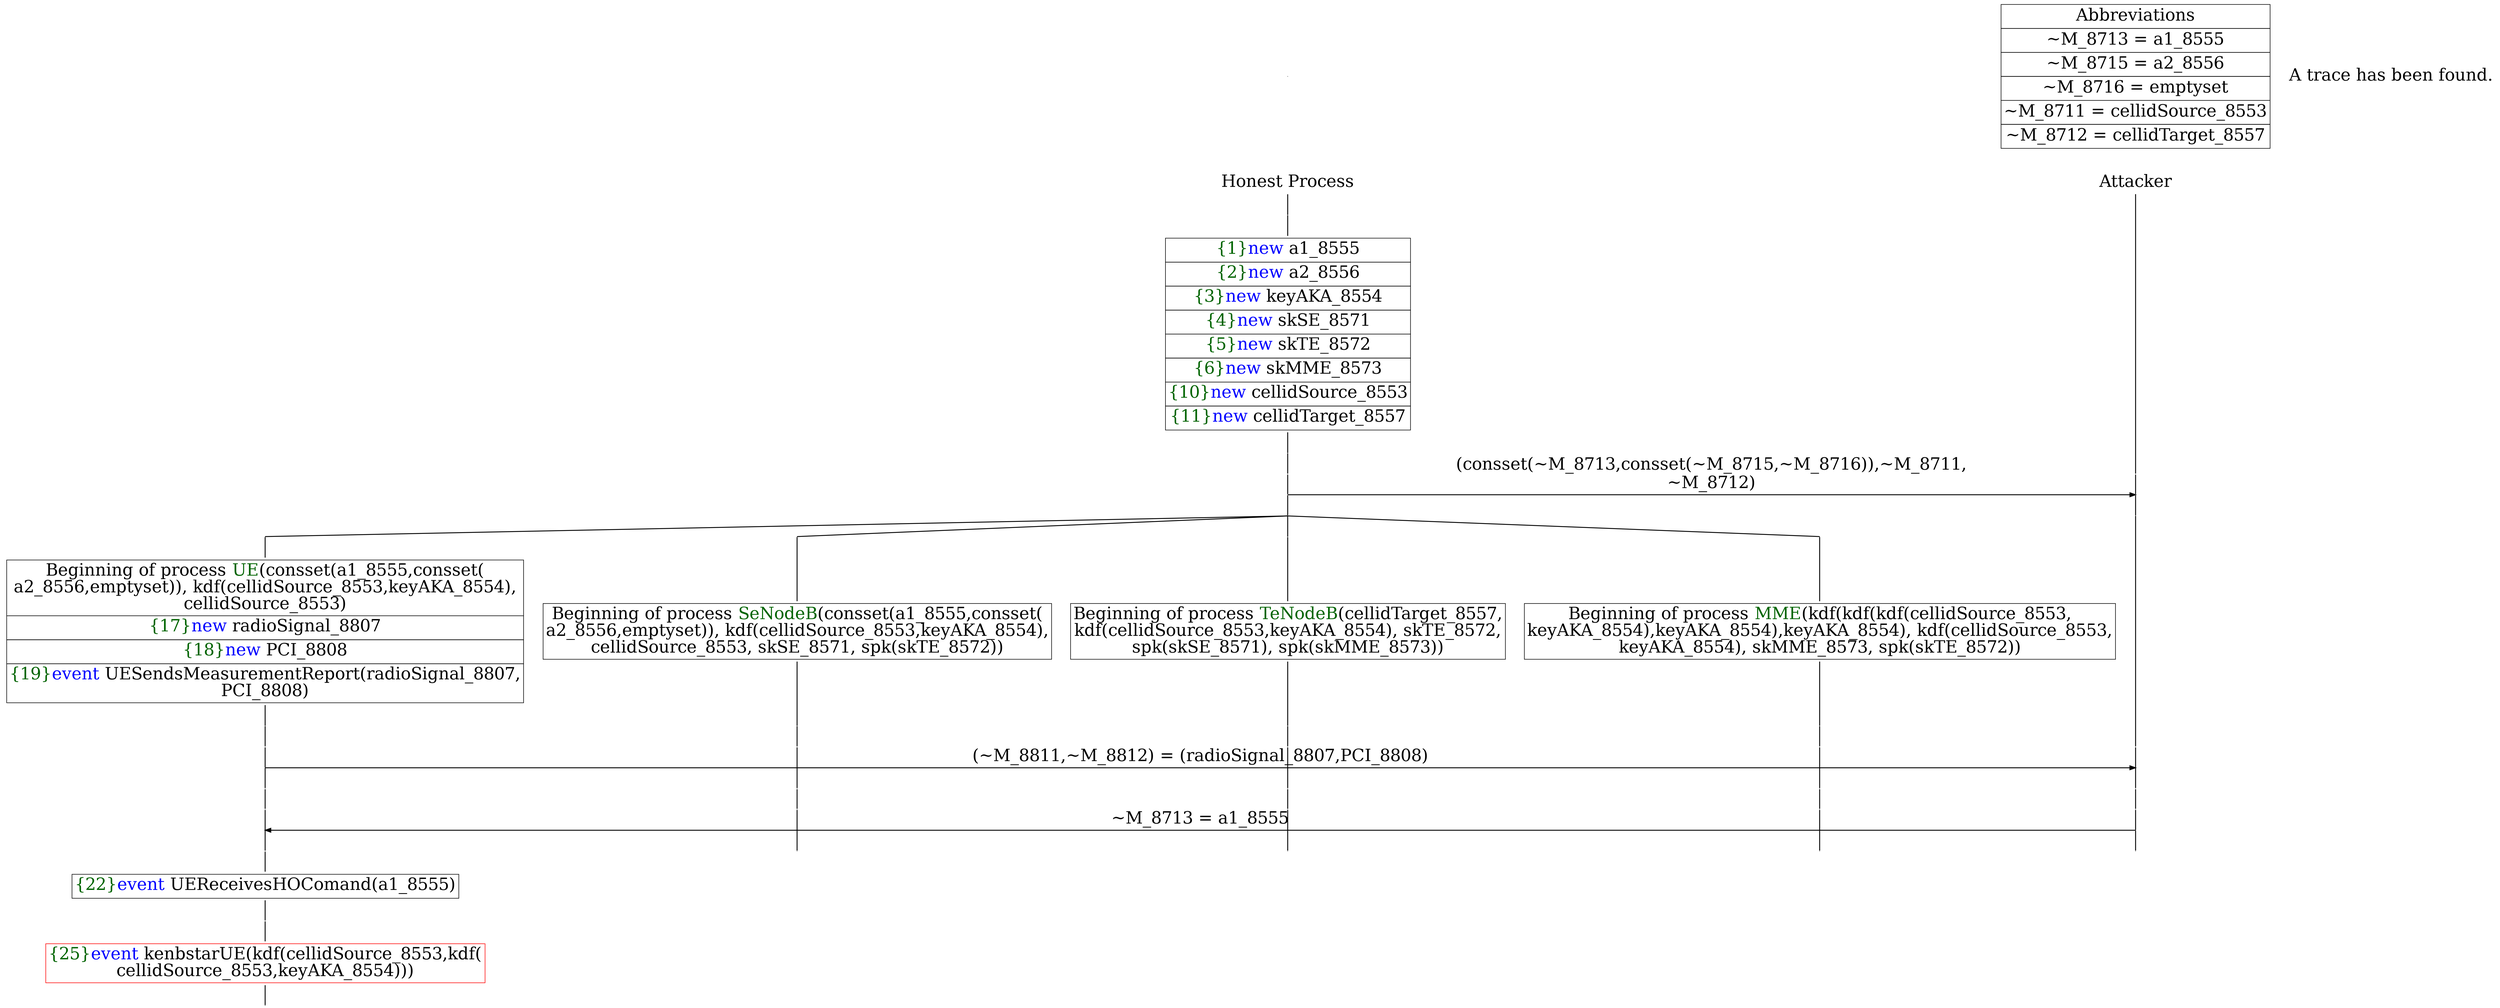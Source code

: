 digraph {
graph [ordering = out]
edge [arrowhead = none, penwidth = 1.6, fontsize = 30]
node [shape = point, width = 0, height = 0, fontsize = 30]
Trace<br/>
[label = <A trace has been found.<br/>
>, shape = plaintext]
P0__0 [label = "Honest Process", shape = plaintext]
P__0 [label = "Attacker", shape = plaintext]
Trace -> P0__0 [label = "", style = invisible, weight = 100]{rank = same; P0__0 P__0}
P0__0 -> P0__1 [label = <>, weight = 100]
P0__1 -> P0__2 [label = <>, weight = 100]
P0__2 [shape = plaintext, label = <<TABLE BORDER="0" CELLBORDER="1" CELLSPACING="0" CELLPADDING="4"> <TR><TD><FONT COLOR="darkgreen">{1}</FONT><FONT COLOR="blue">new </FONT>a1_8555</TD></TR><TR><TD><FONT COLOR="darkgreen">{2}</FONT><FONT COLOR="blue">new </FONT>a2_8556</TD></TR><TR><TD><FONT COLOR="darkgreen">{3}</FONT><FONT COLOR="blue">new </FONT>keyAKA_8554</TD></TR><TR><TD><FONT COLOR="darkgreen">{4}</FONT><FONT COLOR="blue">new </FONT>skSE_8571</TD></TR><TR><TD><FONT COLOR="darkgreen">{5}</FONT><FONT COLOR="blue">new </FONT>skTE_8572</TD></TR><TR><TD><FONT COLOR="darkgreen">{6}</FONT><FONT COLOR="blue">new </FONT>skMME_8573</TD></TR><TR><TD><FONT COLOR="darkgreen">{10}</FONT><FONT COLOR="blue">new </FONT>cellidSource_8553</TD></TR><TR><TD><FONT COLOR="darkgreen">{11}</FONT><FONT COLOR="blue">new </FONT>cellidTarget_8557</TD></TR></TABLE>>]
P0__2 -> P0__3 [label = <>, weight = 100]
P0__3 -> P0__4 [label = <>, weight = 100]
P__0 -> P__1 [label = <>, weight = 100]
{rank = same; P__1 P0__4}
P0__4 -> P0__5 [label = <>, weight = 100]
P__1 -> P__2 [label = <>, weight = 100]
{rank = same; P__2 P0__5}
P0__5 -> P__2 [label = <(consset(~M_8713,consset(~M_8715,~M_8716)),~M_8711,<br/>
~M_8712)>, arrowhead = normal]
P0__5 -> P0__6 [label = <>, weight = 100]
P__2 -> P__3 [label = <>, weight = 100]
{rank = same; P__3 P0__6}
/*RPar */
P0__6 -> P0_3__6 [label = <>]
P0__6 -> P0_2__6 [label = <>]
P0__6 -> P0_1__6 [label = <>]
P0__6 -> P0_0__6 [label = <>]
P0__6 [label = "", fixedsize = false, width = 0, height = 0, shape = none]
{rank = same; P0_0__6 P0_1__6 P0_2__6 P0_3__6}
P0_0__6 -> P0_0__7 [label = <>, weight = 100]
P0_0__7 [shape = plaintext, label = <<TABLE BORDER="0" CELLBORDER="1" CELLSPACING="0" CELLPADDING="4"> <TR><TD>Beginning of process <FONT COLOR="darkgreen">MME</FONT>(kdf(kdf(kdf(cellidSource_8553,<br/>
keyAKA_8554),keyAKA_8554),keyAKA_8554), kdf(cellidSource_8553,<br/>
keyAKA_8554), skMME_8573, spk(skTE_8572))</TD></TR></TABLE>>]
P0_0__7 -> P0_0__8 [label = <>, weight = 100]
P0_1__6 -> P0_1__7 [label = <>, weight = 100]
P0_1__7 [shape = plaintext, label = <<TABLE BORDER="0" CELLBORDER="1" CELLSPACING="0" CELLPADDING="4"> <TR><TD>Beginning of process <FONT COLOR="darkgreen">TeNodeB</FONT>(cellidTarget_8557,<br/>
kdf(cellidSource_8553,keyAKA_8554), skTE_8572,<br/>
spk(skSE_8571), spk(skMME_8573))</TD></TR></TABLE>>]
P0_1__7 -> P0_1__8 [label = <>, weight = 100]
P0_2__6 -> P0_2__7 [label = <>, weight = 100]
P0_2__7 [shape = plaintext, label = <<TABLE BORDER="0" CELLBORDER="1" CELLSPACING="0" CELLPADDING="4"> <TR><TD>Beginning of process <FONT COLOR="darkgreen">SeNodeB</FONT>(consset(a1_8555,consset(<br/>
a2_8556,emptyset)), kdf(cellidSource_8553,keyAKA_8554),<br/>
cellidSource_8553, skSE_8571, spk(skTE_8572))</TD></TR></TABLE>>]
P0_2__7 -> P0_2__8 [label = <>, weight = 100]
P0_3__6 -> P0_3__7 [label = <>, weight = 100]
P0_3__7 [shape = plaintext, label = <<TABLE BORDER="0" CELLBORDER="1" CELLSPACING="0" CELLPADDING="4"> <TR><TD>Beginning of process <FONT COLOR="darkgreen">UE</FONT>(consset(a1_8555,consset(<br/>
a2_8556,emptyset)), kdf(cellidSource_8553,keyAKA_8554),<br/>
cellidSource_8553)</TD></TR><TR><TD><FONT COLOR="darkgreen">{17}</FONT><FONT COLOR="blue">new </FONT>radioSignal_8807</TD></TR><TR><TD><FONT COLOR="darkgreen">{18}</FONT><FONT COLOR="blue">new </FONT>PCI_8808</TD></TR><TR><TD><FONT COLOR="darkgreen">{19}</FONT><FONT COLOR="blue">event</FONT> UESendsMeasurementReport(radioSignal_8807,<br/>
PCI_8808)</TD></TR></TABLE>>]
P0_3__7 -> P0_3__8 [label = <>, weight = 100]
P0_3__8 -> P0_3__9 [label = <>, weight = 100]
P0_2__8 -> P0_2__9 [label = <>, weight = 100]
P0_1__8 -> P0_1__9 [label = <>, weight = 100]
P0_0__8 -> P0_0__9 [label = <>, weight = 100]
P__3 -> P__4 [label = <>, weight = 100]
{rank = same; P__4 P0_0__9 P0_1__9 P0_2__9 P0_3__9}
P0_3__9 -> P0_3__10 [label = <>, weight = 100]
P__4 -> P__5 [label = <>, weight = 100]
{rank = same; P__5 P0_3__10}
P0_3__10 -> P__5 [label = <(~M_8811,~M_8812) = (radioSignal_8807,PCI_8808)>, arrowhead = normal]
P0_3__10 -> P0_3__11 [label = <>, weight = 100]
P0_2__9 -> P0_2__10 [label = <>, weight = 100]
P0_1__9 -> P0_1__10 [label = <>, weight = 100]
P0_0__9 -> P0_0__10 [label = <>, weight = 100]
P__5 -> P__6 [label = <>, weight = 100]
{rank = same; P__6 P0_0__10 P0_1__10 P0_2__10 P0_3__11}
P0_3__11 -> P0_3__12 [label = <>, weight = 100]
P0_2__10 -> P0_2__11 [label = <>, weight = 100]
P0_1__10 -> P0_1__11 [label = <>, weight = 100]
P0_0__10 -> P0_0__11 [label = <>, weight = 100]
P__6 -> P__7 [label = <>, weight = 100]
{rank = same; P__7 P0_0__11 P0_1__11 P0_2__11 P0_3__12}
P0_3__12 -> P0_3__13 [label = <>, weight = 100]
P__7 -> P__8 [label = <>, weight = 100]
{rank = same; P__8 P0_3__13}
P0_3__13 -> P__8 [label = <~M_8713 = a1_8555>, dir = back, arrowhead = normal]
P0_3__13 -> P0_3__14 [label = <>, weight = 100]
P0_2__11 -> P0_2__12 [label = <>, weight = 100]
P0_1__11 -> P0_1__12 [label = <>, weight = 100]
P0_0__11 -> P0_0__12 [label = <>, weight = 100]
P__8 -> P__9 [label = <>, weight = 100]
{rank = same; P__9 P0_0__12 P0_1__12 P0_2__12 P0_3__14}
P0_3__14 -> P0_3__15 [label = <>, weight = 100]
P0_3__15 [shape = plaintext, label = <<TABLE BORDER="0" CELLBORDER="1" CELLSPACING="0" CELLPADDING="4"> <TR><TD><FONT COLOR="darkgreen">{22}</FONT><FONT COLOR="blue">event</FONT> UEReceivesHOComand(a1_8555)</TD></TR></TABLE>>]
P0_3__15 -> P0_3__16 [label = <>, weight = 100]
P0_3__16 -> P0_3__17 [label = <>, weight = 100]
P0_3__17 [color = red, shape = plaintext, label = <<TABLE BORDER="0" CELLBORDER="1" CELLSPACING="0" CELLPADDING="4"> <TR><TD><FONT COLOR="darkgreen">{25}</FONT><FONT COLOR="blue">event</FONT> kenbstarUE(kdf(cellidSource_8553,kdf(<br/>
cellidSource_8553,keyAKA_8554)))</TD></TR></TABLE>>]
P0_3__17 -> P0_3__18 [label = <>, weight = 100]
Abbrev [shape = plaintext, label = <<TABLE BORDER="0" CELLBORDER="1" CELLSPACING="0" CELLPADDING="4"><TR> <TD> Abbreviations </TD></TR><TR><TD>~M_8713 = a1_8555</TD></TR><TR><TD>~M_8715 = a2_8556</TD></TR><TR><TD>~M_8716 = emptyset</TD></TR><TR><TD>~M_8711 = cellidSource_8553</TD></TR><TR><TD>~M_8712 = cellidTarget_8557</TD></TR></TABLE>>]Abbrev -> P__0 [style = invisible, weight =100]}